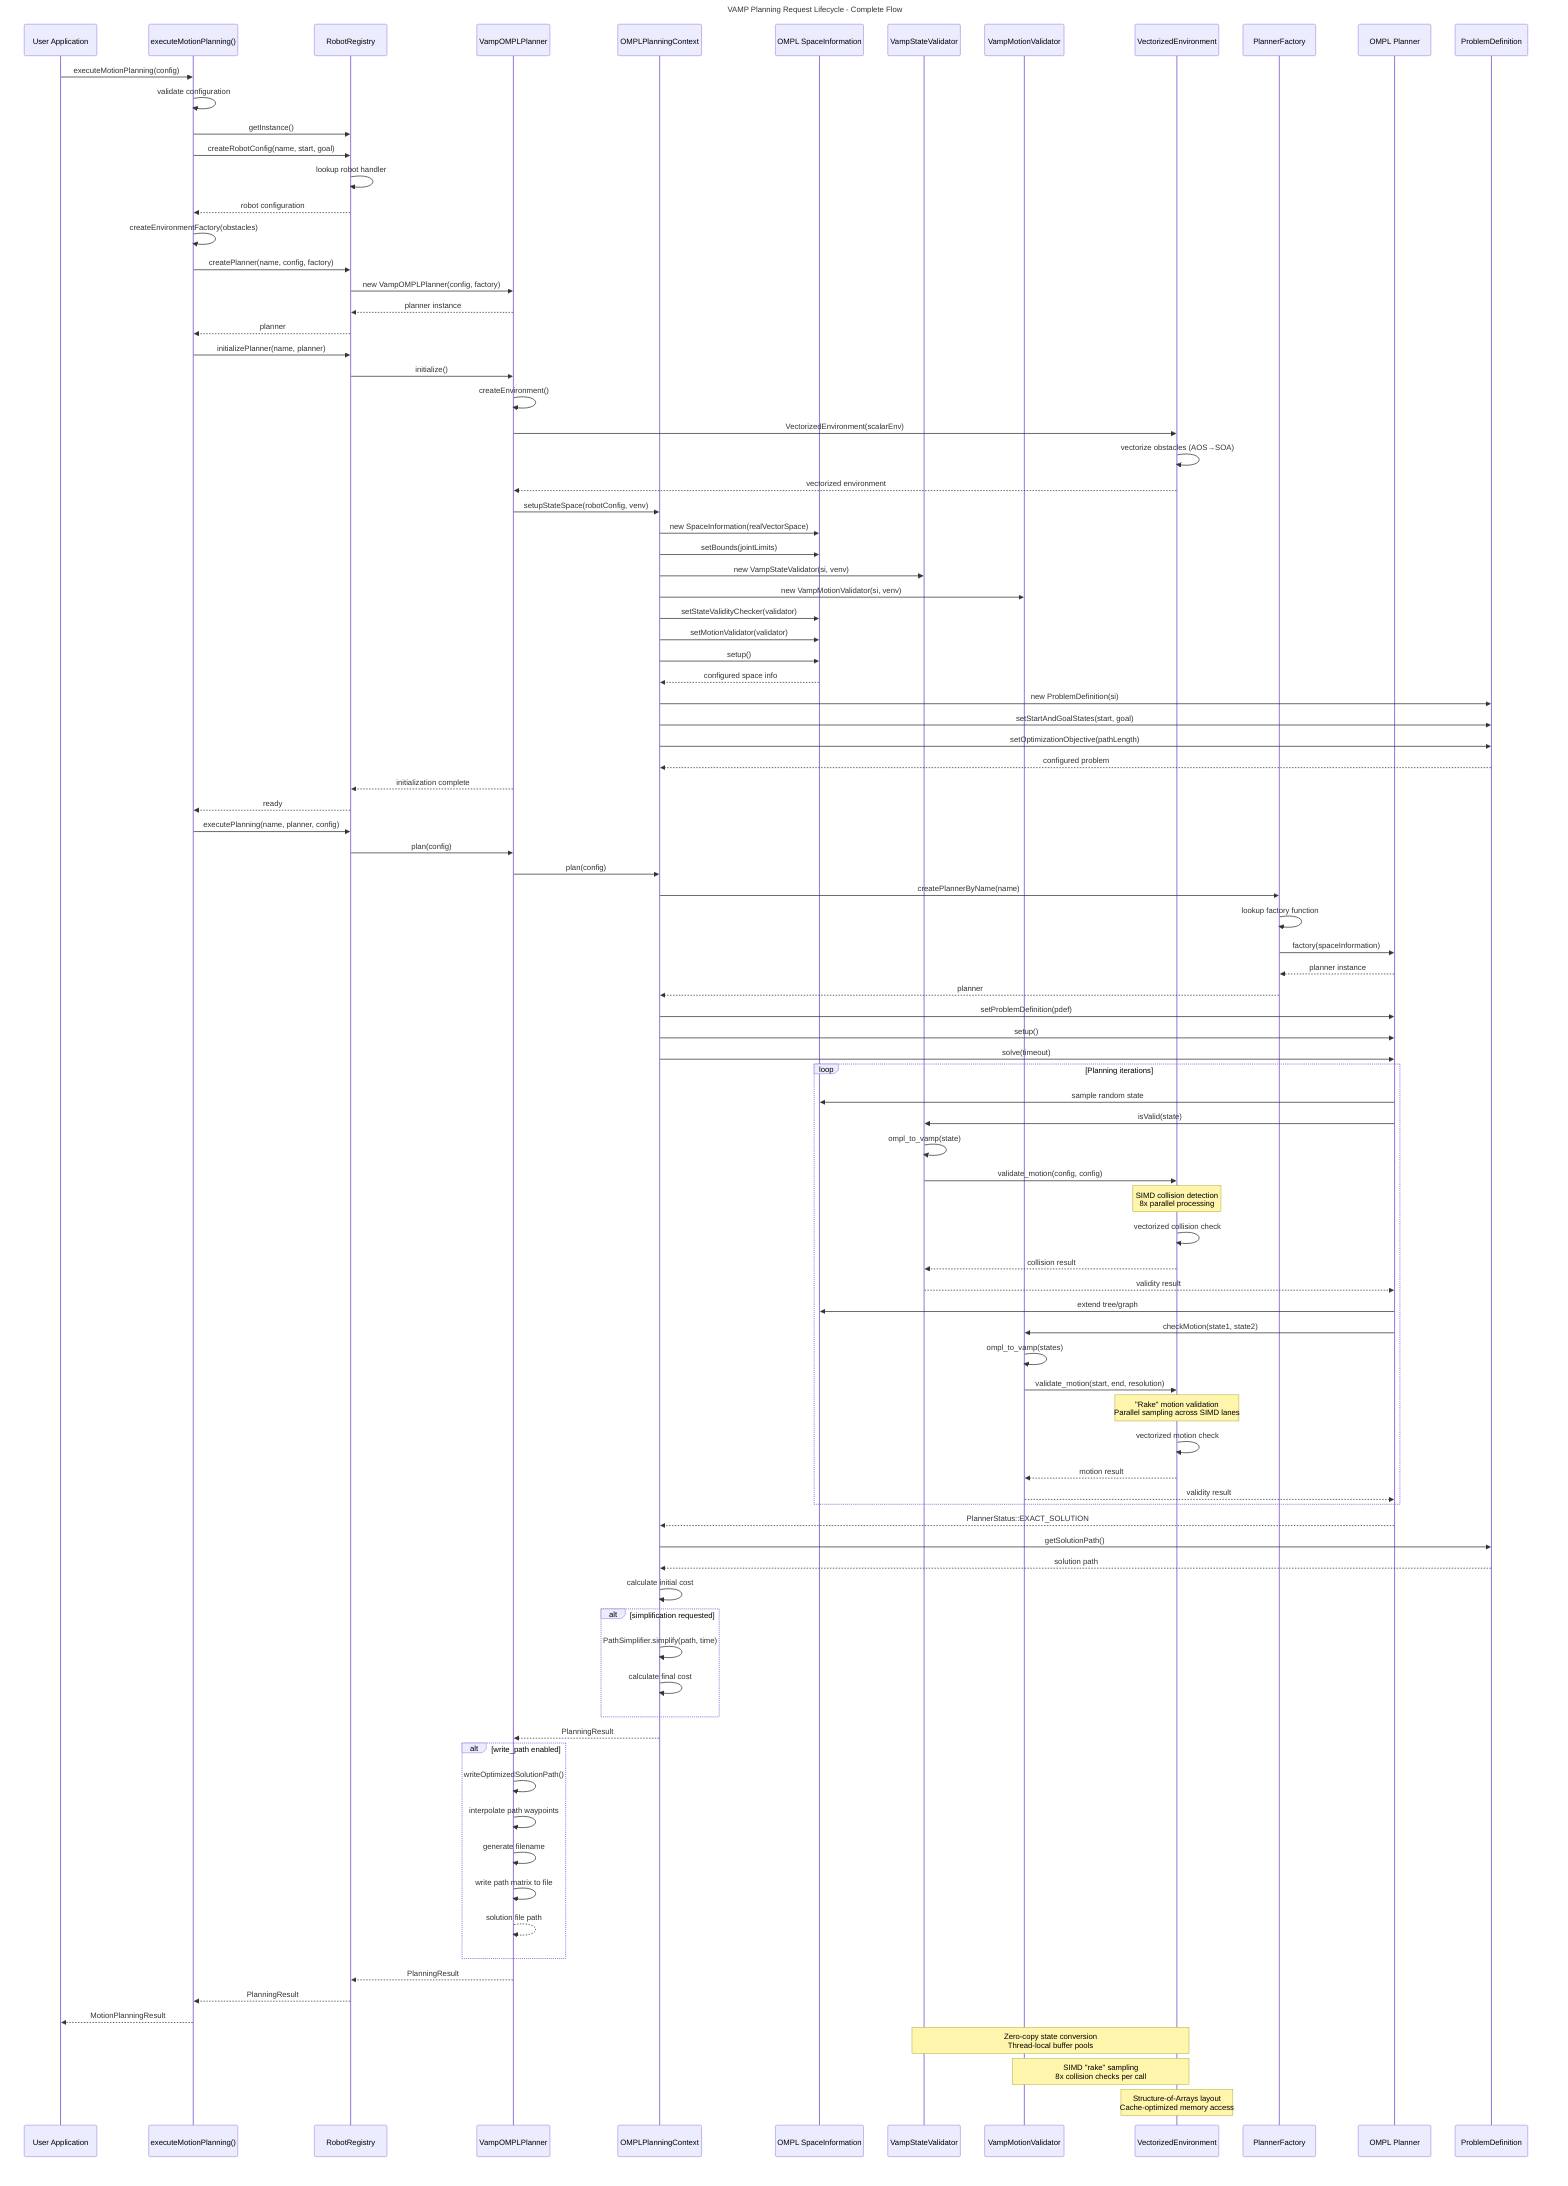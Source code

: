 ---
title: "VAMP Planning Request Lifecycle - Complete Flow"
---
sequenceDiagram
    participant User as User Application
    participant API as executeMotionPlanning()
    participant RR as RobotRegistry
    participant VOP as VampOMPLPlanner
    participant OPC as OMPLPlanningContext
    participant SI as OMPL SpaceInformation
    participant VSV as VampStateValidator
    participant VMV as VampMotionValidator
    participant VE as VectorizedEnvironment
    participant PF as PlannerFactory
    participant PLANNER as OMPL Planner
    participant PD as ProblemDefinition
    
    %% Configuration Phase
    User->>API: executeMotionPlanning(config)
    API->>API: validate configuration
    API->>RR: getInstance()
    API->>RR: createRobotConfig(name, start, goal)
    RR->>RR: lookup robot handler
    RR-->>API: robot configuration
    
    API->>API: createEnvironmentFactory(obstacles)
    API->>RR: createPlanner(name, config, factory)
    RR->>VOP: new VampOMPLPlanner(config, factory)
    VOP-->>RR: planner instance
    RR-->>API: planner
    
    %% Initialization Phase
    API->>RR: initializePlanner(name, planner)
    RR->>VOP: initialize()
    
    %% Environment Setup
    VOP->>VOP: createEnvironment()
    VOP->>VE: VectorizedEnvironment(scalarEnv)
    VE->>VE: vectorize obstacles (AOS→SOA)
    VE-->>VOP: vectorized environment
    
    %% OMPL Setup
    VOP->>OPC: setupStateSpace(robotConfig, venv)
    OPC->>SI: new SpaceInformation(realVectorSpace)
    OPC->>SI: setBounds(jointLimits)
    
    %% Validator Setup
    OPC->>VSV: new VampStateValidator(si, venv)
    OPC->>VMV: new VampMotionValidator(si, venv)
    OPC->>SI: setStateValidityChecker(validator)
    OPC->>SI: setMotionValidator(validator)
    OPC->>SI: setup()
    SI-->>OPC: configured space info
    
    %% Problem Definition
    OPC->>PD: new ProblemDefinition(si)
    OPC->>PD: setStartAndGoalStates(start, goal)
    OPC->>PD: setOptimizationObjective(pathLength)
    PD-->>OPC: configured problem
    
    VOP-->>RR: initialization complete
    RR-->>API: ready
    
    %% Planning Execution
    API->>RR: executePlanning(name, planner, config)
    RR->>VOP: plan(config)
    VOP->>OPC: plan(config)
    
    %% Planner Creation
    OPC->>PF: createPlannerByName(name)
    PF->>PF: lookup factory function
    PF->>PLANNER: factory(spaceInformation)
    PLANNER-->>PF: planner instance
    PF-->>OPC: planner
    
    %% Planner Setup
    OPC->>PLANNER: setProblemDefinition(pdef)
    OPC->>PLANNER: setup()
    
    %% Main Planning Loop
    OPC->>PLANNER: solve(timeout)
    
    loop Planning iterations
        PLANNER->>SI: sample random state
        PLANNER->>VSV: isValid(state)
        VSV->>VSV: ompl_to_vamp(state)
        VSV->>VE: validate_motion(config, config)
        
        Note over VE: SIMD collision detection<br/>8x parallel processing
        VE->>VE: vectorized collision check
        VE-->>VSV: collision result
        VSV-->>PLANNER: validity result
        
        PLANNER->>SI: extend tree/graph
        PLANNER->>VMV: checkMotion(state1, state2)
        VMV->>VMV: ompl_to_vamp(states)
        VMV->>VE: validate_motion(start, end, resolution)
        
        Note over VE: "Rake" motion validation<br/>Parallel sampling across SIMD lanes
        VE->>VE: vectorized motion check
        VE-->>VMV: motion result
        VMV-->>PLANNER: validity result
    end
    
    PLANNER-->>OPC: PlannerStatus::EXACT_SOLUTION
    
    %% Solution Processing
    OPC->>PD: getSolutionPath()
    PD-->>OPC: solution path
    OPC->>OPC: calculate initial cost
    
    %% Path Simplification (optional)
    alt simplification requested
        OPC->>OPC: PathSimplifier.simplify(path, time)
        OPC->>OPC: calculate final cost
    end
    
    OPC-->>VOP: PlanningResult
    
    %% Path Writing (optional)
    alt write_path enabled
        VOP->>VOP: writeOptimizedSolutionPath()
        VOP->>VOP: interpolate path waypoints
        VOP->>VOP: generate filename
        VOP->>VOP: write path matrix to file
        VOP-->>VOP: solution file path
    end
    
    VOP-->>RR: PlanningResult
    RR-->>API: PlanningResult
    API-->>User: MotionPlanningResult
    
    %% Performance Notes
    Note over VSV, VE: Zero-copy state conversion<br/>Thread-local buffer pools
    Note over VMV, VE: SIMD "rake" sampling<br/>8x collision checks per call
    Note over VE: Structure-of-Arrays layout<br/>Cache-optimized memory access